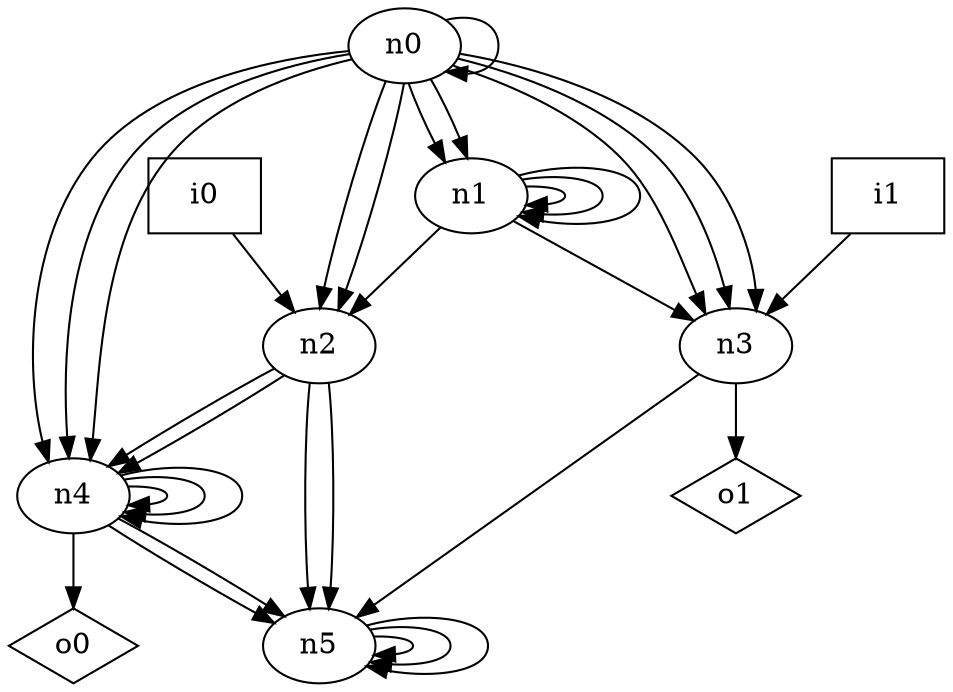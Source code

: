 digraph G {
n0 [label="n0"];
n1 [label="n1"];
n2 [label="n2"];
n3 [label="n3"];
n4 [label="n4"];
n5 [label="n5"];
n6 [label="i0",shape="box"];
n7 [label="i1",shape="box"];
n8 [label="o0",shape="diamond"];
n9 [label="o1",shape="diamond"];
n0 -> n0
n0 -> n1
n0 -> n1
n0 -> n2
n0 -> n2
n0 -> n3
n0 -> n3
n0 -> n3
n0 -> n4
n0 -> n4
n0 -> n4
n1 -> n1
n1 -> n1
n1 -> n1
n1 -> n2
n1 -> n3
n2 -> n4
n2 -> n4
n2 -> n5
n2 -> n5
n3 -> n5
n3 -> n9
n4 -> n4
n4 -> n4
n4 -> n4
n4 -> n5
n4 -> n5
n4 -> n8
n5 -> n5
n5 -> n5
n5 -> n5
n6 -> n2
n7 -> n3
}